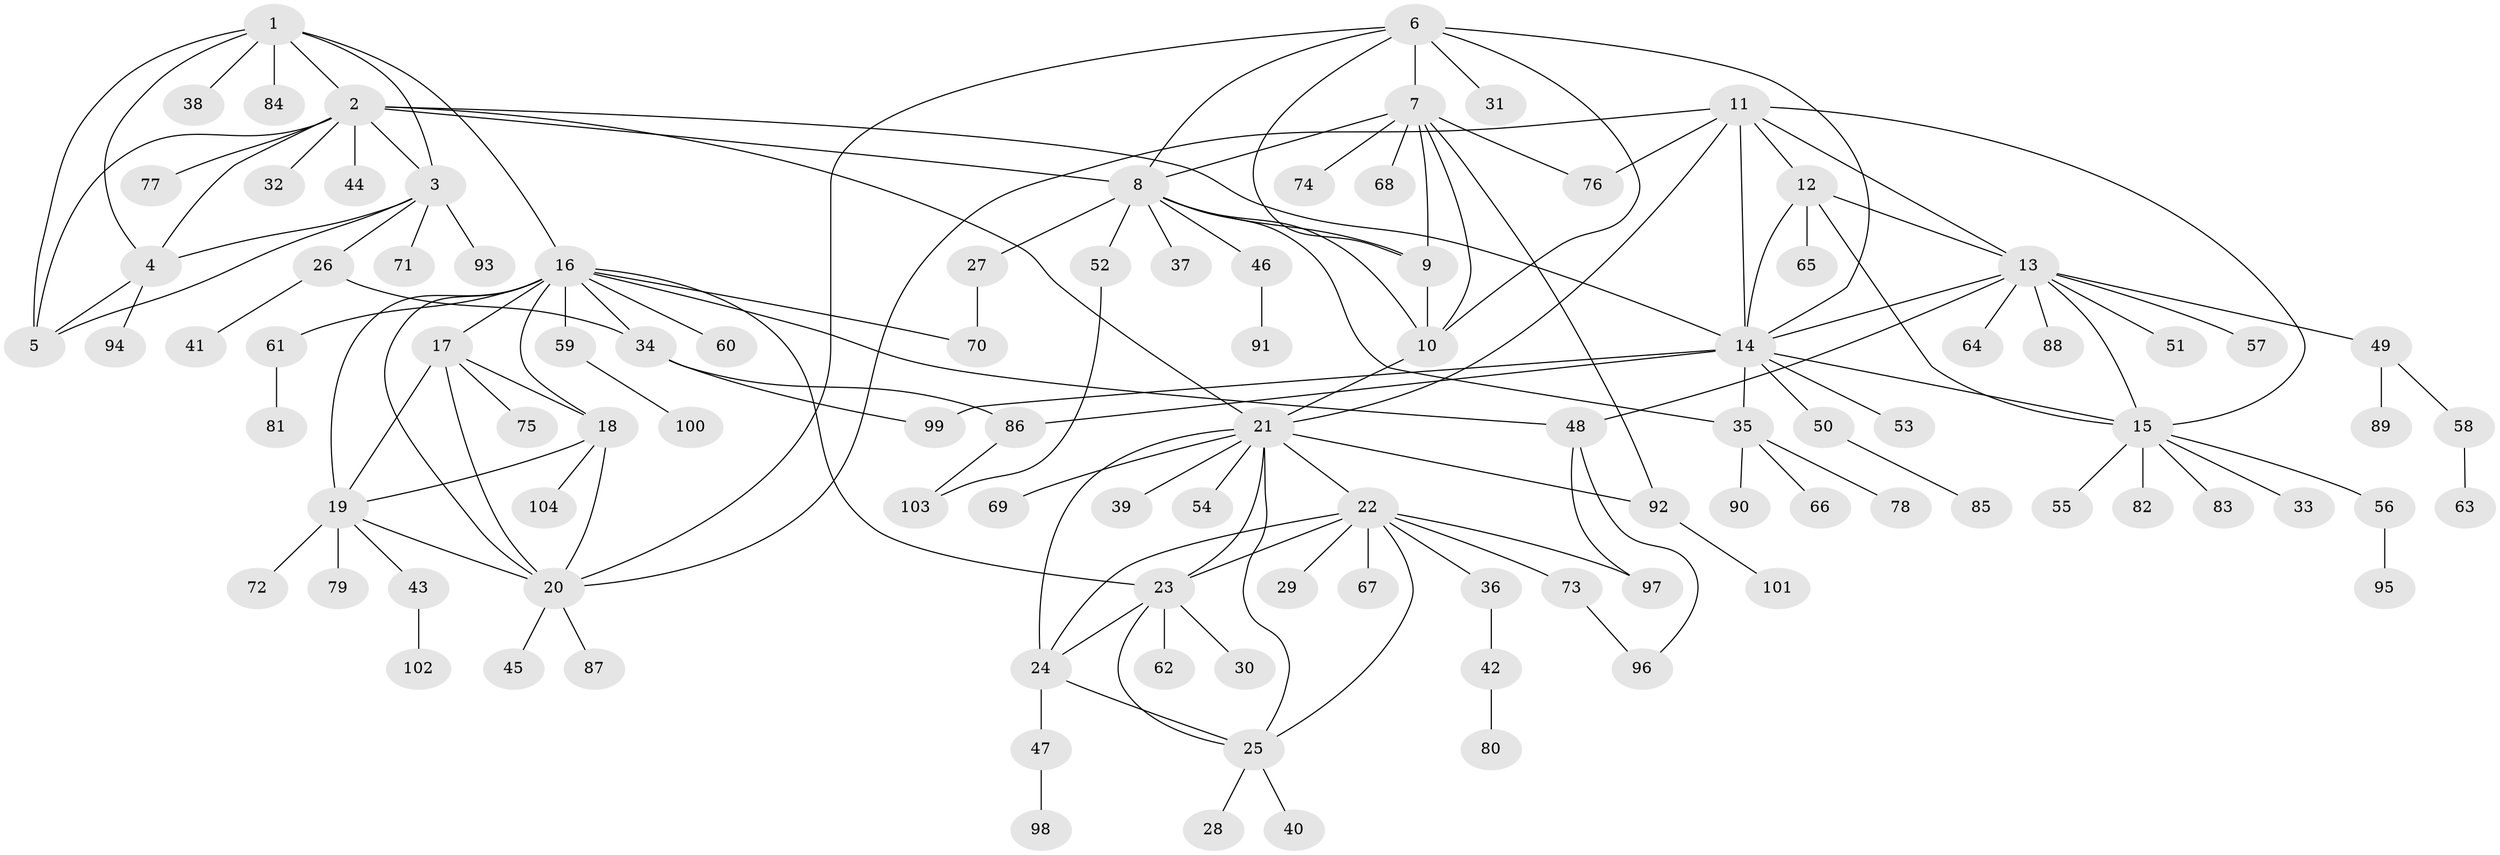 // Generated by graph-tools (version 1.1) at 2025/11/02/27/25 16:11:38]
// undirected, 104 vertices, 150 edges
graph export_dot {
graph [start="1"]
  node [color=gray90,style=filled];
  1;
  2;
  3;
  4;
  5;
  6;
  7;
  8;
  9;
  10;
  11;
  12;
  13;
  14;
  15;
  16;
  17;
  18;
  19;
  20;
  21;
  22;
  23;
  24;
  25;
  26;
  27;
  28;
  29;
  30;
  31;
  32;
  33;
  34;
  35;
  36;
  37;
  38;
  39;
  40;
  41;
  42;
  43;
  44;
  45;
  46;
  47;
  48;
  49;
  50;
  51;
  52;
  53;
  54;
  55;
  56;
  57;
  58;
  59;
  60;
  61;
  62;
  63;
  64;
  65;
  66;
  67;
  68;
  69;
  70;
  71;
  72;
  73;
  74;
  75;
  76;
  77;
  78;
  79;
  80;
  81;
  82;
  83;
  84;
  85;
  86;
  87;
  88;
  89;
  90;
  91;
  92;
  93;
  94;
  95;
  96;
  97;
  98;
  99;
  100;
  101;
  102;
  103;
  104;
  1 -- 2;
  1 -- 3;
  1 -- 4;
  1 -- 5;
  1 -- 16;
  1 -- 38;
  1 -- 84;
  2 -- 3;
  2 -- 4;
  2 -- 5;
  2 -- 8;
  2 -- 14;
  2 -- 21;
  2 -- 32;
  2 -- 44;
  2 -- 77;
  3 -- 4;
  3 -- 5;
  3 -- 26;
  3 -- 71;
  3 -- 93;
  4 -- 5;
  4 -- 94;
  6 -- 7;
  6 -- 8;
  6 -- 9;
  6 -- 10;
  6 -- 14;
  6 -- 20;
  6 -- 31;
  7 -- 8;
  7 -- 9;
  7 -- 10;
  7 -- 68;
  7 -- 74;
  7 -- 76;
  7 -- 92;
  8 -- 9;
  8 -- 10;
  8 -- 27;
  8 -- 35;
  8 -- 37;
  8 -- 46;
  8 -- 52;
  9 -- 10;
  10 -- 21;
  11 -- 12;
  11 -- 13;
  11 -- 14;
  11 -- 15;
  11 -- 20;
  11 -- 21;
  11 -- 76;
  12 -- 13;
  12 -- 14;
  12 -- 15;
  12 -- 65;
  13 -- 14;
  13 -- 15;
  13 -- 48;
  13 -- 49;
  13 -- 51;
  13 -- 57;
  13 -- 64;
  13 -- 88;
  14 -- 15;
  14 -- 35;
  14 -- 50;
  14 -- 53;
  14 -- 86;
  14 -- 99;
  15 -- 33;
  15 -- 55;
  15 -- 56;
  15 -- 82;
  15 -- 83;
  16 -- 17;
  16 -- 18;
  16 -- 19;
  16 -- 20;
  16 -- 23;
  16 -- 34;
  16 -- 48;
  16 -- 59;
  16 -- 60;
  16 -- 61;
  16 -- 70;
  17 -- 18;
  17 -- 19;
  17 -- 20;
  17 -- 75;
  18 -- 19;
  18 -- 20;
  18 -- 104;
  19 -- 20;
  19 -- 43;
  19 -- 72;
  19 -- 79;
  20 -- 45;
  20 -- 87;
  21 -- 22;
  21 -- 23;
  21 -- 24;
  21 -- 25;
  21 -- 39;
  21 -- 54;
  21 -- 69;
  21 -- 92;
  22 -- 23;
  22 -- 24;
  22 -- 25;
  22 -- 29;
  22 -- 36;
  22 -- 67;
  22 -- 73;
  22 -- 97;
  23 -- 24;
  23 -- 25;
  23 -- 30;
  23 -- 62;
  24 -- 25;
  24 -- 47;
  25 -- 28;
  25 -- 40;
  26 -- 34;
  26 -- 41;
  27 -- 70;
  34 -- 86;
  34 -- 99;
  35 -- 66;
  35 -- 78;
  35 -- 90;
  36 -- 42;
  42 -- 80;
  43 -- 102;
  46 -- 91;
  47 -- 98;
  48 -- 96;
  48 -- 97;
  49 -- 58;
  49 -- 89;
  50 -- 85;
  52 -- 103;
  56 -- 95;
  58 -- 63;
  59 -- 100;
  61 -- 81;
  73 -- 96;
  86 -- 103;
  92 -- 101;
}
